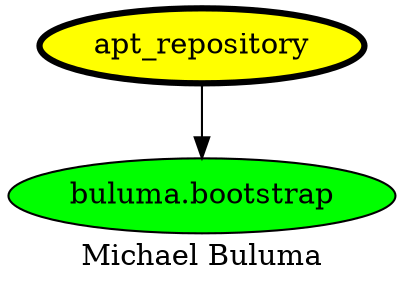 digraph PhiloDilemma {
  label = "Michael Buluma" ;
  overlap=false
  {
    "apt_repository" [fillcolor=yellow style=filled penwidth=3]
    "buluma.bootstrap" [fillcolor=green style=filled]
  }
  "apt_repository" -> "buluma.bootstrap"
}
